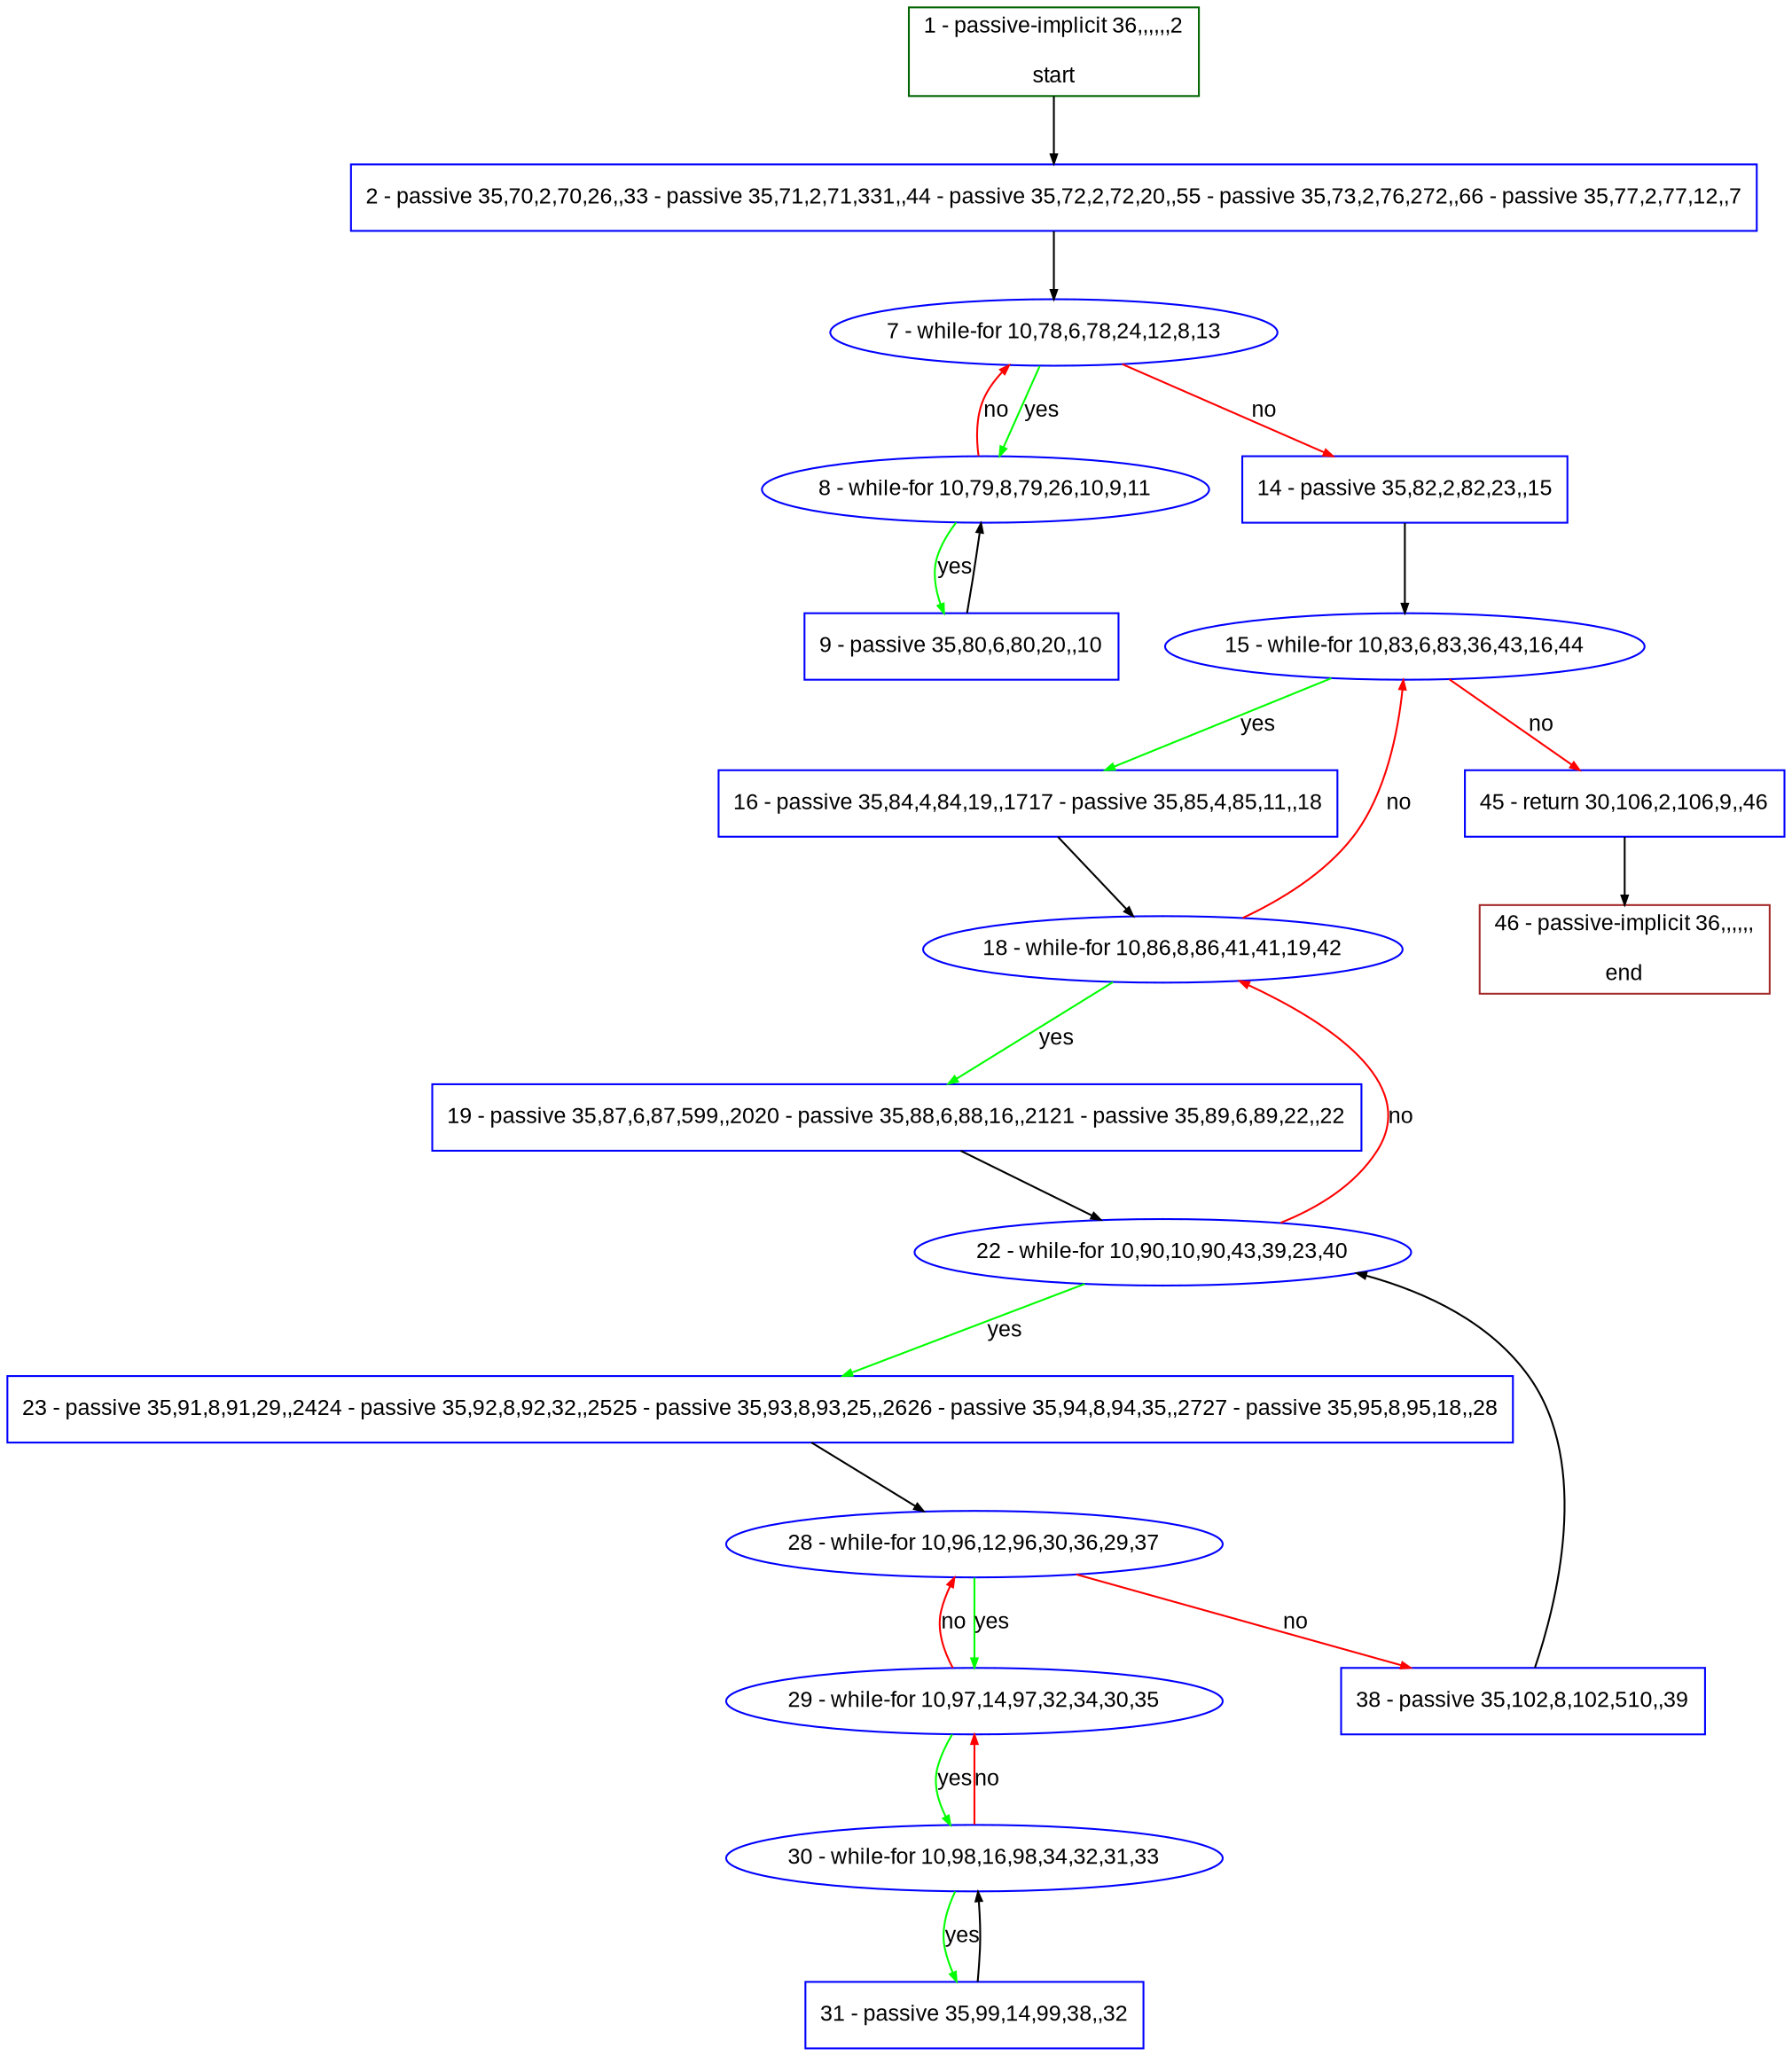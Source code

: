digraph "" {
  graph [pack="true", label="", fontsize="12", packmode="clust", fontname="Arial", fillcolor="#FFFFCC", bgcolor="white", style="rounded,filled", compound="true"];
  node [node_initialized="no", label="", color="grey", fontsize="12", fillcolor="white", fontname="Arial", style="filled", shape="rectangle", compound="true", fixedsize="false"];
  edge [fontcolor="black", arrowhead="normal", arrowtail="none", arrowsize="0.5", ltail="", label="", color="black", fontsize="12", lhead="", fontname="Arial", dir="forward", compound="true"];
  __N1 [label="2 - passive 35,70,2,70,26,,33 - passive 35,71,2,71,331,,44 - passive 35,72,2,72,20,,55 - passive 35,73,2,76,272,,66 - passive 35,77,2,77,12,,7", color="#0000ff", fillcolor="#ffffff", style="filled", shape="box"];
  __N2 [label="1 - passive-implicit 36,,,,,,2\n\nstart", color="#006400", fillcolor="#ffffff", style="filled", shape="box"];
  __N3 [label="7 - while-for 10,78,6,78,24,12,8,13", color="#0000ff", fillcolor="#ffffff", style="filled", shape="oval"];
  __N4 [label="8 - while-for 10,79,8,79,26,10,9,11", color="#0000ff", fillcolor="#ffffff", style="filled", shape="oval"];
  __N5 [label="14 - passive 35,82,2,82,23,,15", color="#0000ff", fillcolor="#ffffff", style="filled", shape="box"];
  __N6 [label="9 - passive 35,80,6,80,20,,10", color="#0000ff", fillcolor="#ffffff", style="filled", shape="box"];
  __N7 [label="15 - while-for 10,83,6,83,36,43,16,44", color="#0000ff", fillcolor="#ffffff", style="filled", shape="oval"];
  __N8 [label="16 - passive 35,84,4,84,19,,1717 - passive 35,85,4,85,11,,18", color="#0000ff", fillcolor="#ffffff", style="filled", shape="box"];
  __N9 [label="45 - return 30,106,2,106,9,,46", color="#0000ff", fillcolor="#ffffff", style="filled", shape="box"];
  __N10 [label="18 - while-for 10,86,8,86,41,41,19,42", color="#0000ff", fillcolor="#ffffff", style="filled", shape="oval"];
  __N11 [label="19 - passive 35,87,6,87,599,,2020 - passive 35,88,6,88,16,,2121 - passive 35,89,6,89,22,,22", color="#0000ff", fillcolor="#ffffff", style="filled", shape="box"];
  __N12 [label="22 - while-for 10,90,10,90,43,39,23,40", color="#0000ff", fillcolor="#ffffff", style="filled", shape="oval"];
  __N13 [label="23 - passive 35,91,8,91,29,,2424 - passive 35,92,8,92,32,,2525 - passive 35,93,8,93,25,,2626 - passive 35,94,8,94,35,,2727 - passive 35,95,8,95,18,,28", color="#0000ff", fillcolor="#ffffff", style="filled", shape="box"];
  __N14 [label="28 - while-for 10,96,12,96,30,36,29,37", color="#0000ff", fillcolor="#ffffff", style="filled", shape="oval"];
  __N15 [label="29 - while-for 10,97,14,97,32,34,30,35", color="#0000ff", fillcolor="#ffffff", style="filled", shape="oval"];
  __N16 [label="38 - passive 35,102,8,102,510,,39", color="#0000ff", fillcolor="#ffffff", style="filled", shape="box"];
  __N17 [label="30 - while-for 10,98,16,98,34,32,31,33", color="#0000ff", fillcolor="#ffffff", style="filled", shape="oval"];
  __N18 [label="31 - passive 35,99,14,99,38,,32", color="#0000ff", fillcolor="#ffffff", style="filled", shape="box"];
  __N19 [label="46 - passive-implicit 36,,,,,,\n\nend", color="#a52a2a", fillcolor="#ffffff", style="filled", shape="box"];
  __N2 -> __N1 [arrowhead="normal", arrowtail="none", color="#000000", label="", dir="forward"];
  __N1 -> __N3 [arrowhead="normal", arrowtail="none", color="#000000", label="", dir="forward"];
  __N3 -> __N4 [arrowhead="normal", arrowtail="none", color="#00ff00", label="yes", dir="forward"];
  __N4 -> __N3 [arrowhead="normal", arrowtail="none", color="#ff0000", label="no", dir="forward"];
  __N3 -> __N5 [arrowhead="normal", arrowtail="none", color="#ff0000", label="no", dir="forward"];
  __N4 -> __N6 [arrowhead="normal", arrowtail="none", color="#00ff00", label="yes", dir="forward"];
  __N6 -> __N4 [arrowhead="normal", arrowtail="none", color="#000000", label="", dir="forward"];
  __N5 -> __N7 [arrowhead="normal", arrowtail="none", color="#000000", label="", dir="forward"];
  __N7 -> __N8 [arrowhead="normal", arrowtail="none", color="#00ff00", label="yes", dir="forward"];
  __N7 -> __N9 [arrowhead="normal", arrowtail="none", color="#ff0000", label="no", dir="forward"];
  __N8 -> __N10 [arrowhead="normal", arrowtail="none", color="#000000", label="", dir="forward"];
  __N10 -> __N7 [arrowhead="normal", arrowtail="none", color="#ff0000", label="no", dir="forward"];
  __N10 -> __N11 [arrowhead="normal", arrowtail="none", color="#00ff00", label="yes", dir="forward"];
  __N11 -> __N12 [arrowhead="normal", arrowtail="none", color="#000000", label="", dir="forward"];
  __N12 -> __N10 [arrowhead="normal", arrowtail="none", color="#ff0000", label="no", dir="forward"];
  __N12 -> __N13 [arrowhead="normal", arrowtail="none", color="#00ff00", label="yes", dir="forward"];
  __N13 -> __N14 [arrowhead="normal", arrowtail="none", color="#000000", label="", dir="forward"];
  __N14 -> __N15 [arrowhead="normal", arrowtail="none", color="#00ff00", label="yes", dir="forward"];
  __N15 -> __N14 [arrowhead="normal", arrowtail="none", color="#ff0000", label="no", dir="forward"];
  __N14 -> __N16 [arrowhead="normal", arrowtail="none", color="#ff0000", label="no", dir="forward"];
  __N15 -> __N17 [arrowhead="normal", arrowtail="none", color="#00ff00", label="yes", dir="forward"];
  __N17 -> __N15 [arrowhead="normal", arrowtail="none", color="#ff0000", label="no", dir="forward"];
  __N17 -> __N18 [arrowhead="normal", arrowtail="none", color="#00ff00", label="yes", dir="forward"];
  __N18 -> __N17 [arrowhead="normal", arrowtail="none", color="#000000", label="", dir="forward"];
  __N16 -> __N12 [arrowhead="normal", arrowtail="none", color="#000000", label="", dir="forward"];
  __N9 -> __N19 [arrowhead="normal", arrowtail="none", color="#000000", label="", dir="forward"];
}
